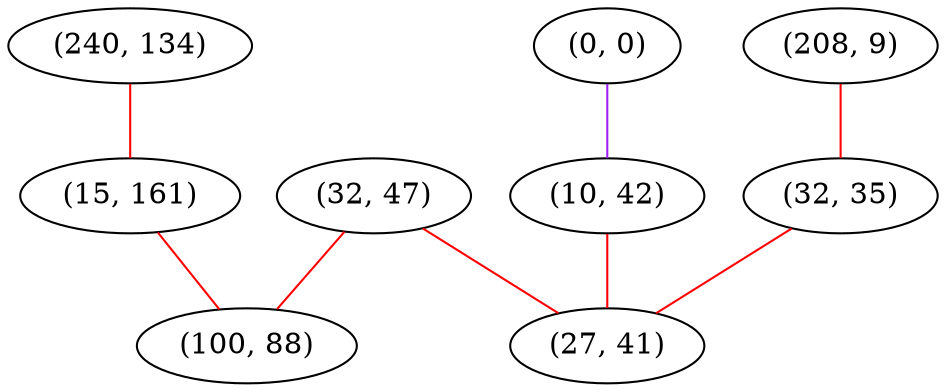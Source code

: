 graph "" {
"(240, 134)";
"(0, 0)";
"(32, 47)";
"(10, 42)";
"(208, 9)";
"(15, 161)";
"(100, 88)";
"(32, 35)";
"(27, 41)";
"(240, 134)" -- "(15, 161)"  [color=red, key=0, weight=1];
"(0, 0)" -- "(10, 42)"  [color=purple, key=0, weight=4];
"(32, 47)" -- "(27, 41)"  [color=red, key=0, weight=1];
"(32, 47)" -- "(100, 88)"  [color=red, key=0, weight=1];
"(10, 42)" -- "(27, 41)"  [color=red, key=0, weight=1];
"(208, 9)" -- "(32, 35)"  [color=red, key=0, weight=1];
"(15, 161)" -- "(100, 88)"  [color=red, key=0, weight=1];
"(32, 35)" -- "(27, 41)"  [color=red, key=0, weight=1];
}
